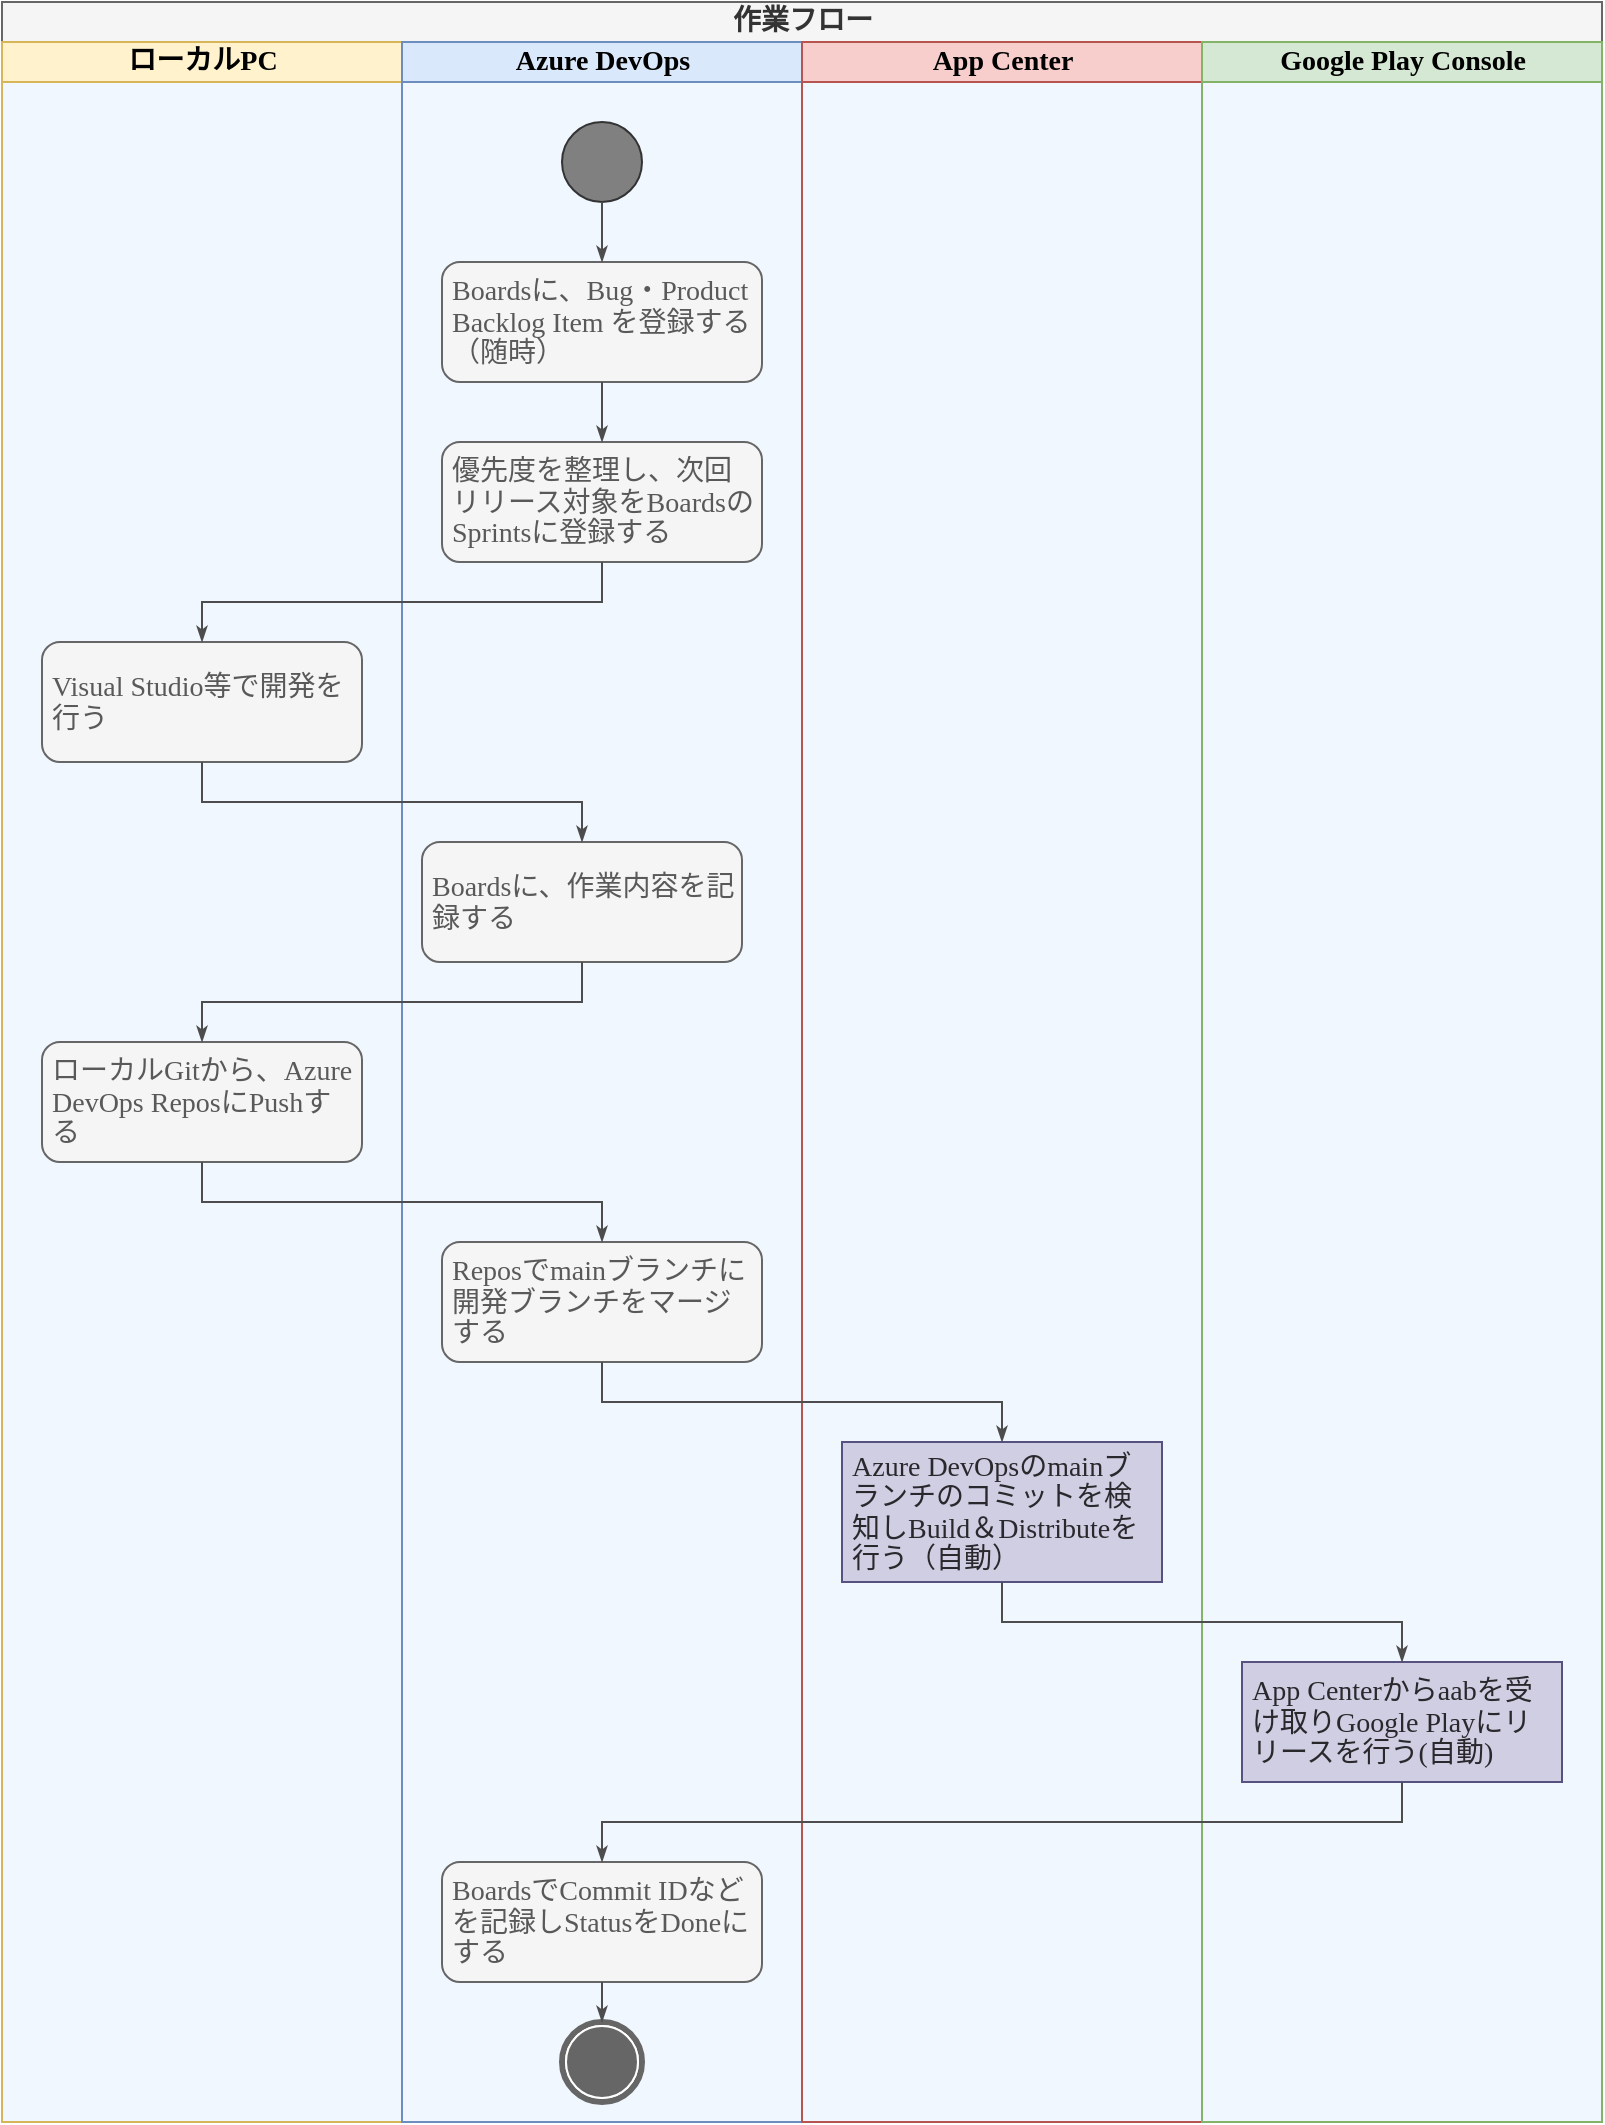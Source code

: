 <mxfile version="14.4.3" type="device"><diagram name="Page-1" id="0783ab3e-0a74-02c8-0abd-f7b4e66b4bec"><mxGraphModel dx="1278" dy="948" grid="1" gridSize="10" guides="1" tooltips="1" connect="1" arrows="1" fold="1" page="1" pageScale="1" pageWidth="850" pageHeight="1100" background="#ffffff" math="0" shadow="0"><root><mxCell id="0"/><mxCell id="1" parent="0"/><mxCell id="XX_l8G16rHULCtH4w4bB-33" value="" style="verticalLabelPosition=bottom;verticalAlign=top;html=1;shape=mxgraph.basic.rect;fillColor2=none;strokeWidth=1;size=20;indent=5;fontFamily=Myrica M;fontSize=14;align=left;strokeColor=none;fillColor=#F0F7FF;" vertex="1" parent="1"><mxGeometry x="40" y="20" width="800" height="1060" as="geometry"/></mxCell><mxCell id="1c1d494c118603dd-1" value="作業フロー" style="swimlane;html=1;childLayout=stackLayout;startSize=20;rounded=0;shadow=0;comic=0;labelBackgroundColor=none;strokeWidth=1;fontFamily=Myrica M;fontSize=14;align=center;fillColor=#f5f5f5;strokeColor=#666666;fontColor=#333333;" parent="1" vertex="1"><mxGeometry x="40" y="20" width="800" height="1060" as="geometry"/></mxCell><mxCell id="1c1d494c118603dd-2" value="ローカルPC" style="swimlane;html=1;startSize=20;fontFamily=Myrica M;fontSize=14;fillColor=#fff2cc;strokeColor=#d6b656;" parent="1c1d494c118603dd-1" vertex="1"><mxGeometry y="20" width="200" height="1040" as="geometry"><mxRectangle y="20" width="30" height="970" as="alternateBounds"/></mxGeometry></mxCell><mxCell id="XX_l8G16rHULCtH4w4bB-7" value="&lt;p style=&quot;line-height: 110%&quot;&gt;Visual Studio等で開発を行う&lt;/p&gt;" style="rounded=1;whiteSpace=wrap;html=1;fontFamily=Myrica M;fontSize=14;spacing=5;textOpacity=80;spacingTop=0;align=left;fillColor=#f5f5f5;strokeColor=#666666;fontColor=#333333;" vertex="1" parent="1c1d494c118603dd-2"><mxGeometry x="20" y="300" width="160" height="60" as="geometry"/></mxCell><mxCell id="XX_l8G16rHULCtH4w4bB-11" value="&lt;p style=&quot;line-height: 110%&quot;&gt;ローカルGitから、Azure DevOps ReposにPushする&lt;br&gt;&lt;/p&gt;" style="rounded=1;whiteSpace=wrap;html=1;fontFamily=Myrica M;fontSize=14;spacing=5;textOpacity=80;spacingTop=0;align=left;fillColor=#f5f5f5;strokeColor=#666666;fontColor=#333333;" vertex="1" parent="1c1d494c118603dd-2"><mxGeometry x="20" y="500" width="160" height="60" as="geometry"/></mxCell><mxCell id="1c1d494c118603dd-3" value="Azure DevOps" style="swimlane;html=1;startSize=20;fontFamily=Myrica M;fontSize=14;fillColor=#dae8fc;strokeColor=#6c8ebf;" parent="1c1d494c118603dd-1" vertex="1"><mxGeometry x="200" y="20" width="200" height="1040" as="geometry"/></mxCell><mxCell id="60571a20871a0731-4" value="" style="ellipse;whiteSpace=wrap;html=1;rounded=0;shadow=0;comic=0;labelBackgroundColor=none;strokeWidth=1;fontFamily=Myrica M;fontSize=14;align=center;strokeColor=#333333;fillColor=#808080;" parent="1c1d494c118603dd-3" vertex="1"><mxGeometry x="80" y="40" width="40" height="40" as="geometry"/></mxCell><mxCell id="XX_l8G16rHULCtH4w4bB-1" value="&lt;p style=&quot;line-height: 110%&quot;&gt;Boardsに、Bug・Product Backlog Item を登録する（随時）&lt;/p&gt;" style="rounded=1;whiteSpace=wrap;html=1;fontFamily=Myrica M;fontSize=14;spacing=5;textOpacity=80;spacingTop=0;align=left;fillColor=#f5f5f5;strokeColor=#666666;fontColor=#333333;" vertex="1" parent="1c1d494c118603dd-3"><mxGeometry x="20" y="110" width="160" height="60" as="geometry"/></mxCell><mxCell id="1c1d494c118603dd-27" style="edgeStyle=orthogonalEdgeStyle;rounded=0;html=1;labelBackgroundColor=none;startArrow=none;startFill=0;startSize=5;endArrow=classicThin;endFill=1;endSize=5;jettySize=auto;orthogonalLoop=1;strokeWidth=1;fontFamily=Myrica M;fontSize=14;strokeColor=#4D4D4D;" parent="1c1d494c118603dd-3" source="60571a20871a0731-4" target="XX_l8G16rHULCtH4w4bB-1" edge="1"><mxGeometry relative="1" as="geometry"><mxPoint x="300" y="110" as="targetPoint"/></mxGeometry></mxCell><mxCell id="XX_l8G16rHULCtH4w4bB-5" value="&lt;p style=&quot;line-height: 110%&quot;&gt;優先度を整理し、次回リリース対象をBoardsのSprintsに登録する&lt;/p&gt;" style="rounded=1;whiteSpace=wrap;html=1;fontFamily=Myrica M;fontSize=14;spacing=5;textOpacity=80;spacingTop=0;align=left;fillColor=#f5f5f5;strokeColor=#666666;fontColor=#333333;" vertex="1" parent="1c1d494c118603dd-3"><mxGeometry x="20" y="200" width="160" height="60" as="geometry"/></mxCell><mxCell id="XX_l8G16rHULCtH4w4bB-6" style="edgeStyle=orthogonalEdgeStyle;rounded=0;html=1;labelBackgroundColor=none;startArrow=none;startFill=0;startSize=5;endArrow=classicThin;endFill=1;endSize=5;jettySize=auto;orthogonalLoop=1;strokeWidth=1;fontFamily=Myrica M;fontSize=14;exitX=0.5;exitY=1;exitDx=0;exitDy=0;strokeColor=#4D4D4D;" edge="1" parent="1c1d494c118603dd-3" target="XX_l8G16rHULCtH4w4bB-5" source="XX_l8G16rHULCtH4w4bB-1"><mxGeometry relative="1" as="geometry"><mxPoint x="100" y="180" as="sourcePoint"/><mxPoint x="60" y="170" as="targetPoint"/></mxGeometry></mxCell><mxCell id="XX_l8G16rHULCtH4w4bB-9" value="&lt;p style=&quot;line-height: 110%&quot;&gt;Boardsに、作業内容を記録する&lt;br&gt;&lt;/p&gt;" style="rounded=1;whiteSpace=wrap;html=1;fontFamily=Myrica M;fontSize=14;spacing=5;textOpacity=80;spacingTop=0;align=left;fillColor=#f5f5f5;strokeColor=#666666;fontColor=#333333;" vertex="1" parent="1c1d494c118603dd-3"><mxGeometry x="10" y="400" width="160" height="60" as="geometry"/></mxCell><mxCell id="XX_l8G16rHULCtH4w4bB-13" value="&lt;p style=&quot;line-height: 110%&quot;&gt;Reposでmainブランチに開発ブランチをマージする&lt;br&gt;&lt;/p&gt;" style="rounded=1;whiteSpace=wrap;html=1;fontFamily=Myrica M;fontSize=14;spacing=5;textOpacity=80;spacingTop=0;align=left;fillColor=#f5f5f5;strokeColor=#666666;fontColor=#333333;" vertex="1" parent="1c1d494c118603dd-3"><mxGeometry x="20" y="600" width="160" height="60" as="geometry"/></mxCell><mxCell id="XX_l8G16rHULCtH4w4bB-26" value="" style="shape=mxgraph.bpmn.shape;html=1;verticalLabelPosition=bottom;labelBackgroundColor=#ffffff;verticalAlign=top;perimeter=ellipsePerimeter;outline=end;symbol=terminate;rounded=0;shadow=0;comic=0;strokeWidth=1;fontFamily=Myrica M;fontSize=14;align=center;strokeColor=#666666;" vertex="1" parent="1c1d494c118603dd-3"><mxGeometry x="80" y="990" width="40" height="40" as="geometry"/></mxCell><mxCell id="XX_l8G16rHULCtH4w4bB-30" value="&lt;p style=&quot;line-height: 110%&quot;&gt;BoardsでCommit IDなどを記録しStatusをDoneにする&lt;/p&gt;" style="rounded=1;whiteSpace=wrap;html=1;fontFamily=Myrica M;fontSize=14;spacing=5;textOpacity=80;spacingTop=0;align=left;fillColor=#f5f5f5;strokeColor=#666666;fontColor=#333333;" vertex="1" parent="1c1d494c118603dd-3"><mxGeometry x="20" y="910" width="160" height="60" as="geometry"/></mxCell><mxCell id="XX_l8G16rHULCtH4w4bB-25" style="edgeStyle=none;rounded=0;html=1;labelBackgroundColor=none;startArrow=none;startFill=0;startSize=5;endArrow=classicThin;endFill=1;endSize=5;jettySize=auto;orthogonalLoop=1;strokeWidth=1;fontFamily=Myrica M;fontSize=14;exitX=0.5;exitY=1;exitDx=0;exitDy=0;strokeColor=#4D4D4D;" edge="1" parent="1c1d494c118603dd-3" target="XX_l8G16rHULCtH4w4bB-26" source="XX_l8G16rHULCtH4w4bB-30"><mxGeometry relative="1" as="geometry"><mxPoint x="100" y="910" as="sourcePoint"/></mxGeometry></mxCell><mxCell id="1c1d494c118603dd-4" value="App Center" style="swimlane;html=1;startSize=20;fontFamily=Myrica M;fontSize=14;fillColor=#f8cecc;strokeColor=#b85450;" parent="1c1d494c118603dd-1" vertex="1"><mxGeometry x="400" y="20" width="200" height="1040" as="geometry"/></mxCell><mxCell id="XX_l8G16rHULCtH4w4bB-23" value="&lt;p style=&quot;line-height: 110%&quot;&gt;Azure DevOpsのmainブランチのコミットを検知しBuild＆Distributeを行う（自動）&lt;br&gt;&lt;/p&gt;" style="rounded=1;whiteSpace=wrap;html=1;fontFamily=Myrica M;fontSize=14;spacing=5;textOpacity=80;spacingTop=0;align=left;arcSize=0;fillColor=#d0cee2;strokeColor=#56517e;" vertex="1" parent="1c1d494c118603dd-4"><mxGeometry x="20" y="700" width="160" height="70" as="geometry"/></mxCell><mxCell id="XX_l8G16rHULCtH4w4bB-8" style="edgeStyle=orthogonalEdgeStyle;rounded=0;html=1;labelBackgroundColor=none;startArrow=none;startFill=0;startSize=5;endArrow=classicThin;endFill=1;endSize=5;jettySize=auto;orthogonalLoop=1;strokeWidth=1;fontFamily=Myrica M;fontSize=14;exitX=0.5;exitY=1;exitDx=0;exitDy=0;strokeColor=#4D4D4D;" edge="1" parent="1c1d494c118603dd-1" target="XX_l8G16rHULCtH4w4bB-7" source="XX_l8G16rHULCtH4w4bB-5"><mxGeometry relative="1" as="geometry"><mxPoint x="100" y="330" as="sourcePoint"/><mxPoint x="-180" y="280" as="targetPoint"/></mxGeometry></mxCell><mxCell id="XX_l8G16rHULCtH4w4bB-10" style="edgeStyle=orthogonalEdgeStyle;rounded=0;html=1;labelBackgroundColor=none;startArrow=none;startFill=0;startSize=5;endArrow=classicThin;endFill=1;endSize=5;jettySize=auto;orthogonalLoop=1;strokeWidth=1;fontFamily=Myrica M;fontSize=14;exitX=0.5;exitY=1;exitDx=0;exitDy=0;entryX=0.5;entryY=0;entryDx=0;entryDy=0;strokeColor=#4D4D4D;" edge="1" parent="1c1d494c118603dd-1" source="XX_l8G16rHULCtH4w4bB-7" target="XX_l8G16rHULCtH4w4bB-9"><mxGeometry relative="1" as="geometry"><mxPoint x="310" y="310.0" as="sourcePoint"/><mxPoint x="110.034" y="350.0" as="targetPoint"/></mxGeometry></mxCell><mxCell id="XX_l8G16rHULCtH4w4bB-12" style="edgeStyle=orthogonalEdgeStyle;rounded=0;html=1;labelBackgroundColor=none;startArrow=none;startFill=0;startSize=5;endArrow=classicThin;endFill=1;endSize=5;jettySize=auto;orthogonalLoop=1;strokeWidth=1;fontFamily=Myrica M;fontSize=14;exitX=0.5;exitY=1;exitDx=0;exitDy=0;entryX=0.5;entryY=0;entryDx=0;entryDy=0;strokeColor=#4D4D4D;" edge="1" parent="1c1d494c118603dd-1" source="XX_l8G16rHULCtH4w4bB-9" target="XX_l8G16rHULCtH4w4bB-11"><mxGeometry relative="1" as="geometry"><mxPoint x="110" y="410" as="sourcePoint"/><mxPoint x="300" y="450" as="targetPoint"/></mxGeometry></mxCell><mxCell id="XX_l8G16rHULCtH4w4bB-14" style="edgeStyle=orthogonalEdgeStyle;rounded=0;html=1;labelBackgroundColor=none;startArrow=none;startFill=0;startSize=5;endArrow=classicThin;endFill=1;endSize=5;jettySize=auto;orthogonalLoop=1;strokeWidth=1;fontFamily=Myrica M;fontSize=14;exitX=0.5;exitY=1;exitDx=0;exitDy=0;entryX=0.5;entryY=0;entryDx=0;entryDy=0;strokeColor=#4D4D4D;" edge="1" parent="1c1d494c118603dd-1" source="XX_l8G16rHULCtH4w4bB-11" target="XX_l8G16rHULCtH4w4bB-13"><mxGeometry relative="1" as="geometry"><mxPoint x="300" y="510" as="sourcePoint"/><mxPoint x="110" y="550" as="targetPoint"/></mxGeometry></mxCell><mxCell id="XX_l8G16rHULCtH4w4bB-28" style="edgeStyle=orthogonalEdgeStyle;rounded=0;html=1;labelBackgroundColor=none;startArrow=none;startFill=0;startSize=5;endArrow=classicThin;endFill=1;endSize=5;jettySize=auto;orthogonalLoop=1;strokeWidth=1;fontFamily=Myrica M;fontSize=14;exitX=0.5;exitY=1;exitDx=0;exitDy=0;entryX=0.5;entryY=0;entryDx=0;entryDy=0;strokeColor=#4D4D4D;" edge="1" parent="1c1d494c118603dd-1" source="XX_l8G16rHULCtH4w4bB-13" target="XX_l8G16rHULCtH4w4bB-23"><mxGeometry relative="1" as="geometry"><mxPoint x="110" y="610" as="sourcePoint"/><mxPoint x="310" y="650" as="targetPoint"/></mxGeometry></mxCell><mxCell id="XX_l8G16rHULCtH4w4bB-24" value="Google Play Console" style="swimlane;html=1;startSize=20;fontFamily=Myrica M;fontSize=14;fillColor=#d5e8d4;strokeColor=#82b366;" vertex="1" parent="1c1d494c118603dd-1"><mxGeometry x="600" y="20" width="200" height="1040" as="geometry"/></mxCell><mxCell id="XX_l8G16rHULCtH4w4bB-27" value="&lt;p style=&quot;line-height: 110%&quot;&gt;App Centerからaabを受け取りGoogle Playにリリースを行う(自動)&lt;br&gt;&lt;/p&gt;" style="rounded=1;whiteSpace=wrap;html=1;fontFamily=Myrica M;fontSize=14;spacing=5;textOpacity=80;spacingTop=0;align=left;arcSize=0;fillColor=#d0cee2;strokeColor=#56517e;" vertex="1" parent="XX_l8G16rHULCtH4w4bB-24"><mxGeometry x="20" y="810" width="160" height="60" as="geometry"/></mxCell><mxCell id="XX_l8G16rHULCtH4w4bB-29" style="edgeStyle=orthogonalEdgeStyle;rounded=0;html=1;labelBackgroundColor=none;startArrow=none;startFill=0;startSize=5;endArrow=classicThin;endFill=1;endSize=5;jettySize=auto;orthogonalLoop=1;strokeWidth=1;fontFamily=Myrica M;fontSize=14;exitX=0.5;exitY=1;exitDx=0;exitDy=0;entryX=0.5;entryY=0;entryDx=0;entryDy=0;strokeColor=#4D4D4D;" edge="1" parent="1c1d494c118603dd-1" source="XX_l8G16rHULCtH4w4bB-23" target="XX_l8G16rHULCtH4w4bB-27"><mxGeometry relative="1" as="geometry"><mxPoint x="310" y="690" as="sourcePoint"/><mxPoint x="510" y="730" as="targetPoint"/></mxGeometry></mxCell><mxCell id="XX_l8G16rHULCtH4w4bB-31" style="edgeStyle=orthogonalEdgeStyle;rounded=0;html=1;labelBackgroundColor=none;startArrow=none;startFill=0;startSize=5;endArrow=classicThin;endFill=1;endSize=5;jettySize=auto;orthogonalLoop=1;strokeWidth=1;fontFamily=Myrica M;fontSize=14;exitX=0.5;exitY=1;exitDx=0;exitDy=0;entryX=0.5;entryY=0;entryDx=0;entryDy=0;strokeColor=#4D4D4D;" edge="1" parent="1c1d494c118603dd-1" source="XX_l8G16rHULCtH4w4bB-27" target="XX_l8G16rHULCtH4w4bB-30"><mxGeometry relative="1" as="geometry"><mxPoint x="510" y="800" as="sourcePoint"/><mxPoint x="710.0" y="840" as="targetPoint"/></mxGeometry></mxCell></root></mxGraphModel></diagram></mxfile>